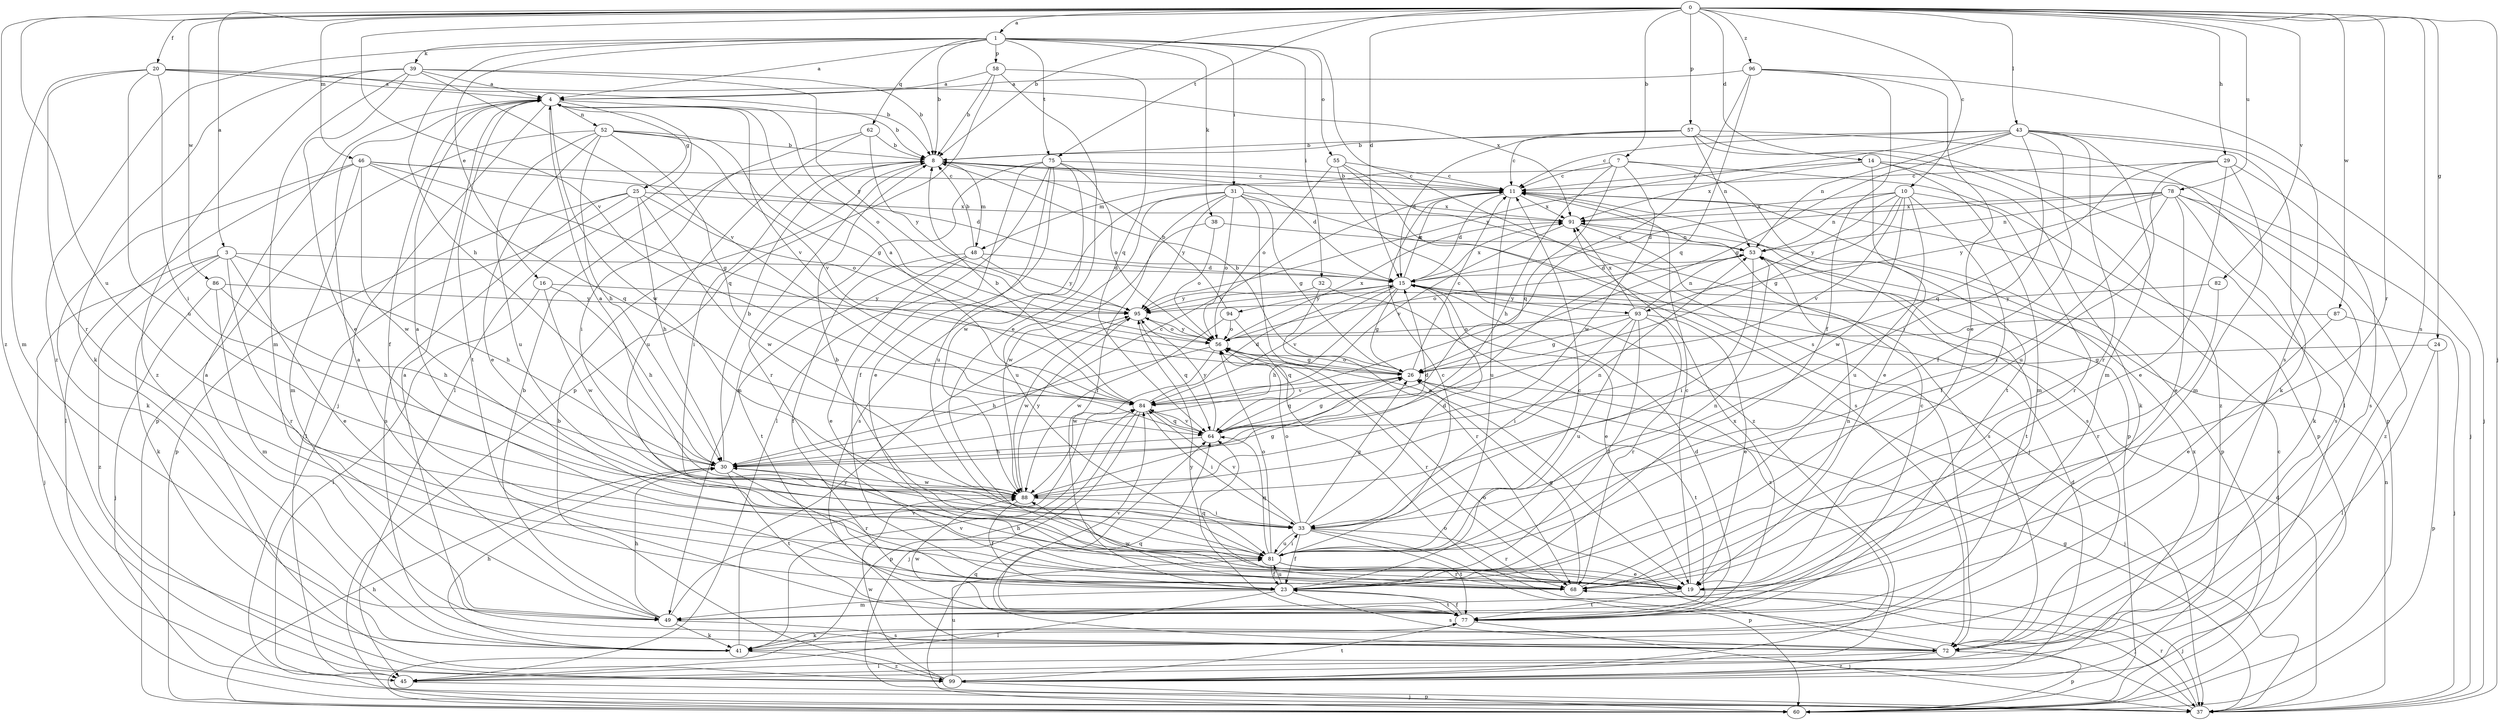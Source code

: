 strict digraph  {
0;
1;
3;
4;
7;
8;
10;
11;
14;
15;
16;
19;
20;
23;
24;
25;
26;
29;
30;
31;
32;
33;
37;
38;
39;
41;
43;
45;
46;
48;
49;
52;
53;
55;
56;
57;
58;
60;
62;
64;
68;
72;
75;
77;
78;
81;
82;
84;
86;
87;
88;
91;
93;
94;
95;
96;
99;
0 -> 1  [label=a];
0 -> 3  [label=a];
0 -> 7  [label=b];
0 -> 8  [label=b];
0 -> 10  [label=c];
0 -> 14  [label=d];
0 -> 15  [label=d];
0 -> 20  [label=f];
0 -> 24  [label=g];
0 -> 29  [label=h];
0 -> 37  [label=j];
0 -> 43  [label=l];
0 -> 46  [label=m];
0 -> 57  [label=p];
0 -> 68  [label=r];
0 -> 72  [label=s];
0 -> 75  [label=t];
0 -> 78  [label=u];
0 -> 81  [label=u];
0 -> 82  [label=v];
0 -> 84  [label=v];
0 -> 86  [label=w];
0 -> 87  [label=w];
0 -> 96  [label=z];
0 -> 99  [label=z];
1 -> 4  [label=a];
1 -> 8  [label=b];
1 -> 16  [label=e];
1 -> 30  [label=h];
1 -> 31  [label=i];
1 -> 32  [label=i];
1 -> 38  [label=k];
1 -> 39  [label=k];
1 -> 55  [label=o];
1 -> 58  [label=p];
1 -> 62  [label=q];
1 -> 72  [label=s];
1 -> 75  [label=t];
1 -> 99  [label=z];
3 -> 15  [label=d];
3 -> 19  [label=e];
3 -> 30  [label=h];
3 -> 37  [label=j];
3 -> 41  [label=k];
3 -> 68  [label=r];
3 -> 99  [label=z];
4 -> 8  [label=b];
4 -> 23  [label=f];
4 -> 25  [label=g];
4 -> 37  [label=j];
4 -> 45  [label=l];
4 -> 52  [label=n];
4 -> 56  [label=o];
4 -> 77  [label=t];
4 -> 84  [label=v];
4 -> 88  [label=w];
7 -> 11  [label=c];
7 -> 30  [label=h];
7 -> 48  [label=m];
7 -> 60  [label=p];
7 -> 64  [label=q];
7 -> 77  [label=t];
7 -> 88  [label=w];
8 -> 11  [label=c];
8 -> 15  [label=d];
8 -> 33  [label=i];
8 -> 48  [label=m];
8 -> 68  [label=r];
10 -> 23  [label=f];
10 -> 26  [label=g];
10 -> 53  [label=n];
10 -> 68  [label=r];
10 -> 81  [label=u];
10 -> 84  [label=v];
10 -> 88  [label=w];
10 -> 91  [label=x];
10 -> 93  [label=y];
11 -> 8  [label=b];
11 -> 15  [label=d];
11 -> 60  [label=p];
11 -> 72  [label=s];
11 -> 81  [label=u];
11 -> 91  [label=x];
14 -> 11  [label=c];
14 -> 19  [label=e];
14 -> 37  [label=j];
14 -> 41  [label=k];
14 -> 49  [label=m];
14 -> 91  [label=x];
15 -> 11  [label=c];
15 -> 19  [label=e];
15 -> 26  [label=g];
15 -> 30  [label=h];
15 -> 84  [label=v];
15 -> 91  [label=x];
15 -> 93  [label=y];
15 -> 94  [label=y];
15 -> 95  [label=y];
16 -> 30  [label=h];
16 -> 45  [label=l];
16 -> 88  [label=w];
16 -> 95  [label=y];
19 -> 11  [label=c];
19 -> 30  [label=h];
19 -> 37  [label=j];
19 -> 77  [label=t];
20 -> 4  [label=a];
20 -> 8  [label=b];
20 -> 33  [label=i];
20 -> 49  [label=m];
20 -> 68  [label=r];
20 -> 81  [label=u];
20 -> 91  [label=x];
23 -> 11  [label=c];
23 -> 45  [label=l];
23 -> 49  [label=m];
23 -> 72  [label=s];
23 -> 77  [label=t];
23 -> 81  [label=u];
24 -> 26  [label=g];
24 -> 45  [label=l];
24 -> 60  [label=p];
25 -> 30  [label=h];
25 -> 45  [label=l];
25 -> 56  [label=o];
25 -> 60  [label=p];
25 -> 72  [label=s];
25 -> 88  [label=w];
25 -> 91  [label=x];
26 -> 8  [label=b];
26 -> 11  [label=c];
26 -> 37  [label=j];
26 -> 56  [label=o];
26 -> 64  [label=q];
26 -> 77  [label=t];
26 -> 84  [label=v];
29 -> 11  [label=c];
29 -> 19  [label=e];
29 -> 49  [label=m];
29 -> 64  [label=q];
29 -> 72  [label=s];
29 -> 81  [label=u];
30 -> 8  [label=b];
30 -> 11  [label=c];
30 -> 15  [label=d];
30 -> 68  [label=r];
30 -> 77  [label=t];
30 -> 88  [label=w];
31 -> 19  [label=e];
31 -> 23  [label=f];
31 -> 26  [label=g];
31 -> 37  [label=j];
31 -> 56  [label=o];
31 -> 72  [label=s];
31 -> 81  [label=u];
31 -> 91  [label=x];
31 -> 95  [label=y];
32 -> 68  [label=r];
32 -> 95  [label=y];
32 -> 99  [label=z];
33 -> 15  [label=d];
33 -> 23  [label=f];
33 -> 26  [label=g];
33 -> 56  [label=o];
33 -> 60  [label=p];
33 -> 68  [label=r];
33 -> 77  [label=t];
33 -> 81  [label=u];
33 -> 84  [label=v];
37 -> 15  [label=d];
37 -> 26  [label=g];
37 -> 53  [label=n];
37 -> 56  [label=o];
37 -> 68  [label=r];
38 -> 53  [label=n];
38 -> 56  [label=o];
38 -> 88  [label=w];
39 -> 4  [label=a];
39 -> 8  [label=b];
39 -> 19  [label=e];
39 -> 41  [label=k];
39 -> 49  [label=m];
39 -> 84  [label=v];
39 -> 95  [label=y];
39 -> 99  [label=z];
41 -> 4  [label=a];
41 -> 30  [label=h];
41 -> 84  [label=v];
41 -> 95  [label=y];
41 -> 99  [label=z];
43 -> 8  [label=b];
43 -> 11  [label=c];
43 -> 23  [label=f];
43 -> 26  [label=g];
43 -> 33  [label=i];
43 -> 37  [label=j];
43 -> 41  [label=k];
43 -> 49  [label=m];
43 -> 53  [label=n];
43 -> 68  [label=r];
43 -> 95  [label=y];
45 -> 37  [label=j];
46 -> 11  [label=c];
46 -> 15  [label=d];
46 -> 26  [label=g];
46 -> 41  [label=k];
46 -> 45  [label=l];
46 -> 49  [label=m];
46 -> 64  [label=q];
46 -> 88  [label=w];
48 -> 8  [label=b];
48 -> 15  [label=d];
48 -> 19  [label=e];
48 -> 23  [label=f];
48 -> 77  [label=t];
48 -> 95  [label=y];
49 -> 4  [label=a];
49 -> 8  [label=b];
49 -> 30  [label=h];
49 -> 41  [label=k];
49 -> 72  [label=s];
49 -> 84  [label=v];
52 -> 8  [label=b];
52 -> 19  [label=e];
52 -> 26  [label=g];
52 -> 30  [label=h];
52 -> 60  [label=p];
52 -> 64  [label=q];
52 -> 81  [label=u];
52 -> 84  [label=v];
53 -> 15  [label=d];
53 -> 33  [label=i];
53 -> 56  [label=o];
53 -> 77  [label=t];
55 -> 11  [label=c];
55 -> 56  [label=o];
55 -> 60  [label=p];
55 -> 72  [label=s];
55 -> 99  [label=z];
56 -> 26  [label=g];
56 -> 30  [label=h];
56 -> 68  [label=r];
56 -> 88  [label=w];
56 -> 91  [label=x];
56 -> 95  [label=y];
57 -> 8  [label=b];
57 -> 11  [label=c];
57 -> 15  [label=d];
57 -> 45  [label=l];
57 -> 53  [label=n];
57 -> 60  [label=p];
57 -> 99  [label=z];
58 -> 4  [label=a];
58 -> 8  [label=b];
58 -> 19  [label=e];
58 -> 60  [label=p];
58 -> 64  [label=q];
60 -> 11  [label=c];
60 -> 30  [label=h];
60 -> 64  [label=q];
62 -> 8  [label=b];
62 -> 33  [label=i];
62 -> 81  [label=u];
62 -> 95  [label=y];
64 -> 26  [label=g];
64 -> 30  [label=h];
64 -> 84  [label=v];
64 -> 95  [label=y];
68 -> 26  [label=g];
68 -> 37  [label=j];
68 -> 53  [label=n];
68 -> 64  [label=q];
68 -> 88  [label=w];
72 -> 4  [label=a];
72 -> 45  [label=l];
72 -> 56  [label=o];
72 -> 60  [label=p];
72 -> 64  [label=q];
72 -> 99  [label=z];
75 -> 11  [label=c];
75 -> 19  [label=e];
75 -> 23  [label=f];
75 -> 45  [label=l];
75 -> 49  [label=m];
75 -> 56  [label=o];
75 -> 81  [label=u];
75 -> 88  [label=w];
77 -> 11  [label=c];
77 -> 15  [label=d];
77 -> 23  [label=f];
77 -> 37  [label=j];
77 -> 41  [label=k];
77 -> 84  [label=v];
77 -> 88  [label=w];
77 -> 91  [label=x];
77 -> 95  [label=y];
78 -> 15  [label=d];
78 -> 19  [label=e];
78 -> 33  [label=i];
78 -> 41  [label=k];
78 -> 53  [label=n];
78 -> 72  [label=s];
78 -> 91  [label=x];
78 -> 95  [label=y];
78 -> 99  [label=z];
81 -> 4  [label=a];
81 -> 8  [label=b];
81 -> 11  [label=c];
81 -> 19  [label=e];
81 -> 23  [label=f];
81 -> 33  [label=i];
81 -> 53  [label=n];
81 -> 56  [label=o];
81 -> 64  [label=q];
81 -> 68  [label=r];
82 -> 68  [label=r];
82 -> 95  [label=y];
84 -> 4  [label=a];
84 -> 8  [label=b];
84 -> 15  [label=d];
84 -> 33  [label=i];
84 -> 37  [label=j];
84 -> 60  [label=p];
84 -> 64  [label=q];
86 -> 30  [label=h];
86 -> 37  [label=j];
86 -> 49  [label=m];
86 -> 95  [label=y];
87 -> 19  [label=e];
87 -> 37  [label=j];
87 -> 56  [label=o];
88 -> 4  [label=a];
88 -> 23  [label=f];
88 -> 26  [label=g];
88 -> 33  [label=i];
88 -> 53  [label=n];
88 -> 95  [label=y];
91 -> 53  [label=n];
91 -> 72  [label=s];
91 -> 84  [label=v];
93 -> 19  [label=e];
93 -> 23  [label=f];
93 -> 26  [label=g];
93 -> 33  [label=i];
93 -> 53  [label=n];
93 -> 56  [label=o];
93 -> 68  [label=r];
93 -> 81  [label=u];
93 -> 91  [label=x];
94 -> 8  [label=b];
94 -> 56  [label=o];
94 -> 64  [label=q];
94 -> 88  [label=w];
95 -> 56  [label=o];
95 -> 64  [label=q];
95 -> 88  [label=w];
96 -> 4  [label=a];
96 -> 19  [label=e];
96 -> 23  [label=f];
96 -> 64  [label=q];
96 -> 72  [label=s];
96 -> 84  [label=v];
99 -> 8  [label=b];
99 -> 15  [label=d];
99 -> 60  [label=p];
99 -> 77  [label=t];
99 -> 81  [label=u];
99 -> 88  [label=w];
99 -> 91  [label=x];
}
